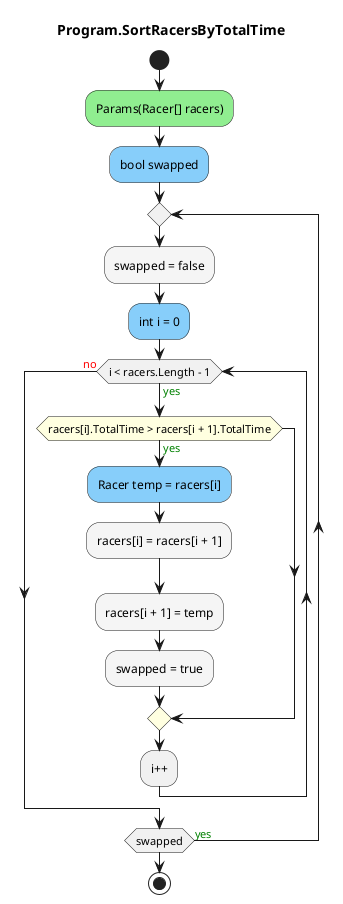 @startuml Program.SortRacersByTotalTime
title Program.SortRacersByTotalTime
start
#LightGreen:Params(Racer[] racers);
#LightSkyBlue:bool swapped;
repeat
        #WhiteSmoke:swapped = false;
        #LightSkyBlue:int i = 0;
        while (i < racers.Length - 1) is (<color:green>yes)
                #LightYellow:if (racers[i].TotalTime > racers[i + 1].TotalTime) then (<color:green>yes)
                        #LightSkyBlue:Racer temp = racers[i];
                        #WhiteSmoke:racers[i] = racers[i + 1];
                        #WhiteSmoke:racers[i + 1] = temp;
                        #WhiteSmoke:swapped = true;
                endif
        :i++;
        endwhile (<color:red>no)
repeat while (swapped) is (<color:green>yes)
stop
@enduml
